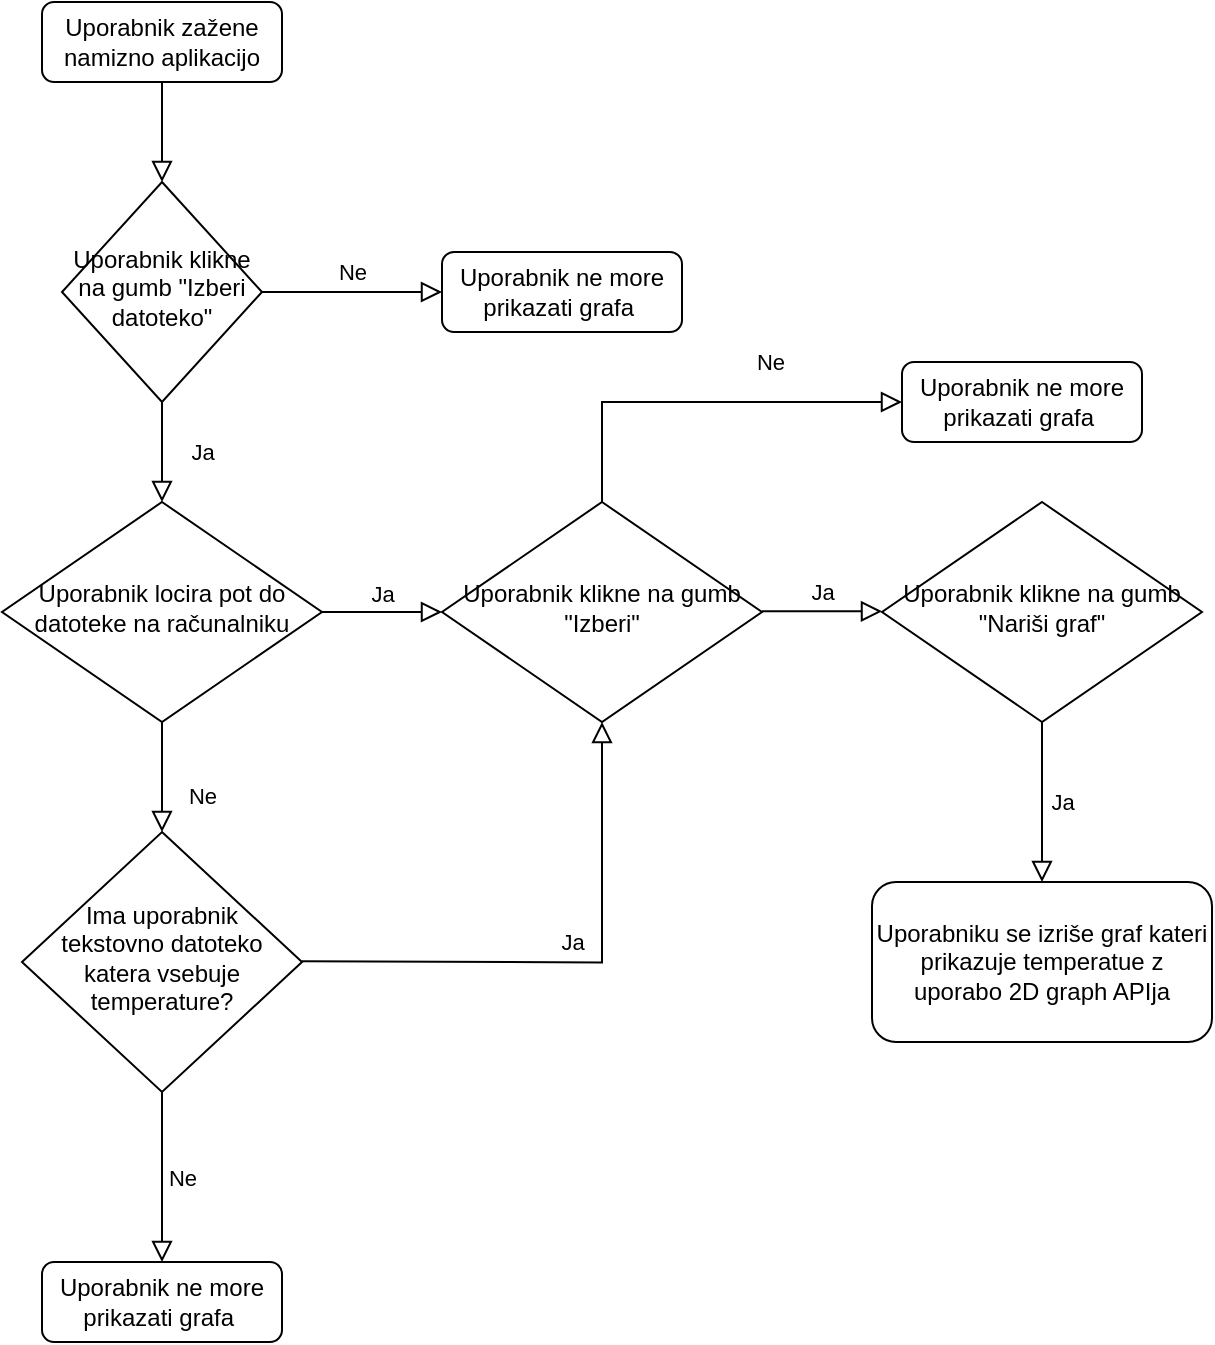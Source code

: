 <mxfile version="13.9.9" type="device"><diagram id="C5RBs43oDa-KdzZeNtuy" name="Page-1"><mxGraphModel dx="1086" dy="806" grid="1" gridSize="10" guides="1" tooltips="1" connect="1" arrows="1" fold="1" page="1" pageScale="1" pageWidth="827" pageHeight="1169" math="0" shadow="0"><root><mxCell id="WIyWlLk6GJQsqaUBKTNV-0"/><mxCell id="WIyWlLk6GJQsqaUBKTNV-1" parent="WIyWlLk6GJQsqaUBKTNV-0"/><mxCell id="WIyWlLk6GJQsqaUBKTNV-2" value="" style="rounded=0;html=1;jettySize=auto;orthogonalLoop=1;fontSize=11;endArrow=block;endFill=0;endSize=8;strokeWidth=1;shadow=0;labelBackgroundColor=none;edgeStyle=orthogonalEdgeStyle;" parent="WIyWlLk6GJQsqaUBKTNV-1" source="WIyWlLk6GJQsqaUBKTNV-3" target="WIyWlLk6GJQsqaUBKTNV-6" edge="1"><mxGeometry relative="1" as="geometry"/></mxCell><mxCell id="WIyWlLk6GJQsqaUBKTNV-3" value="Uporabnik zažene namizno aplikacijo" style="rounded=1;whiteSpace=wrap;html=1;fontSize=12;glass=0;strokeWidth=1;shadow=0;" parent="WIyWlLk6GJQsqaUBKTNV-1" vertex="1"><mxGeometry x="160" y="40" width="120" height="40" as="geometry"/></mxCell><mxCell id="WIyWlLk6GJQsqaUBKTNV-4" value="Ja" style="rounded=0;html=1;jettySize=auto;orthogonalLoop=1;fontSize=11;endArrow=block;endFill=0;endSize=8;strokeWidth=1;shadow=0;labelBackgroundColor=none;edgeStyle=orthogonalEdgeStyle;" parent="WIyWlLk6GJQsqaUBKTNV-1" source="WIyWlLk6GJQsqaUBKTNV-6" target="WIyWlLk6GJQsqaUBKTNV-10" edge="1"><mxGeometry y="20" relative="1" as="geometry"><mxPoint as="offset"/></mxGeometry></mxCell><mxCell id="WIyWlLk6GJQsqaUBKTNV-5" value="Ne" style="edgeStyle=orthogonalEdgeStyle;rounded=0;html=1;jettySize=auto;orthogonalLoop=1;fontSize=11;endArrow=block;endFill=0;endSize=8;strokeWidth=1;shadow=0;labelBackgroundColor=none;" parent="WIyWlLk6GJQsqaUBKTNV-1" source="WIyWlLk6GJQsqaUBKTNV-6" target="WIyWlLk6GJQsqaUBKTNV-7" edge="1"><mxGeometry y="10" relative="1" as="geometry"><mxPoint as="offset"/></mxGeometry></mxCell><mxCell id="WIyWlLk6GJQsqaUBKTNV-6" value="&lt;font style=&quot;font-size: 12px&quot;&gt;Uporabnik klikne na gumb &quot;Izberi datoteko&quot;&lt;/font&gt;" style="rhombus;whiteSpace=wrap;html=1;shadow=0;fontFamily=Helvetica;fontSize=12;align=center;strokeWidth=1;spacing=6;spacingTop=-4;" parent="WIyWlLk6GJQsqaUBKTNV-1" vertex="1"><mxGeometry x="170" y="130" width="100" height="110" as="geometry"/></mxCell><mxCell id="WIyWlLk6GJQsqaUBKTNV-7" value="Uporabnik ne more prikazati grafa&amp;nbsp;" style="rounded=1;whiteSpace=wrap;html=1;fontSize=12;glass=0;strokeWidth=1;shadow=0;" parent="WIyWlLk6GJQsqaUBKTNV-1" vertex="1"><mxGeometry x="360" y="165" width="120" height="40" as="geometry"/></mxCell><mxCell id="WIyWlLk6GJQsqaUBKTNV-8" value="Ne" style="rounded=0;html=1;jettySize=auto;orthogonalLoop=1;fontSize=11;endArrow=block;endFill=0;endSize=8;strokeWidth=1;shadow=0;labelBackgroundColor=none;edgeStyle=orthogonalEdgeStyle;entryX=0.5;entryY=0;entryDx=0;entryDy=0;" parent="WIyWlLk6GJQsqaUBKTNV-1" source="WIyWlLk6GJQsqaUBKTNV-10" target="nbp0oWWATHVI_kiUlSUt-0" edge="1"><mxGeometry x="0.333" y="20" relative="1" as="geometry"><mxPoint as="offset"/><mxPoint x="220" y="430" as="targetPoint"/></mxGeometry></mxCell><mxCell id="WIyWlLk6GJQsqaUBKTNV-9" value="Ja" style="edgeStyle=orthogonalEdgeStyle;rounded=0;html=1;jettySize=auto;orthogonalLoop=1;fontSize=11;endArrow=block;endFill=0;endSize=8;strokeWidth=1;shadow=0;labelBackgroundColor=none;" parent="WIyWlLk6GJQsqaUBKTNV-1" source="WIyWlLk6GJQsqaUBKTNV-10" edge="1"><mxGeometry y="10" relative="1" as="geometry"><mxPoint as="offset"/><mxPoint x="360" y="345" as="targetPoint"/></mxGeometry></mxCell><mxCell id="WIyWlLk6GJQsqaUBKTNV-10" value="Uporabnik locira pot do datoteke na računalniku" style="rhombus;whiteSpace=wrap;html=1;shadow=0;fontFamily=Helvetica;fontSize=12;align=center;strokeWidth=1;spacing=6;spacingTop=-4;" parent="WIyWlLk6GJQsqaUBKTNV-1" vertex="1"><mxGeometry x="140" y="290" width="160" height="110" as="geometry"/></mxCell><mxCell id="nbp0oWWATHVI_kiUlSUt-0" value="Ima uporabnik tekstovno datoteko katera vsebuje temperature?" style="rhombus;whiteSpace=wrap;html=1;shadow=0;fontFamily=Helvetica;fontSize=12;align=center;strokeWidth=1;spacing=6;spacingTop=-4;" vertex="1" parent="WIyWlLk6GJQsqaUBKTNV-1"><mxGeometry x="150" y="455" width="140" height="130" as="geometry"/></mxCell><mxCell id="nbp0oWWATHVI_kiUlSUt-1" value="Uporabnik klikne na gumb &quot;Izberi&quot;" style="rhombus;whiteSpace=wrap;html=1;shadow=0;fontFamily=Helvetica;fontSize=12;align=center;strokeWidth=1;spacing=6;spacingTop=-4;" vertex="1" parent="WIyWlLk6GJQsqaUBKTNV-1"><mxGeometry x="360" y="290" width="160" height="110" as="geometry"/></mxCell><mxCell id="nbp0oWWATHVI_kiUlSUt-3" value="Ja" style="edgeStyle=orthogonalEdgeStyle;rounded=0;html=1;jettySize=auto;orthogonalLoop=1;fontSize=11;endArrow=block;endFill=0;endSize=8;strokeWidth=1;shadow=0;labelBackgroundColor=none;entryX=0.5;entryY=1;entryDx=0;entryDy=0;" edge="1" parent="WIyWlLk6GJQsqaUBKTNV-1" target="nbp0oWWATHVI_kiUlSUt-1"><mxGeometry y="10" relative="1" as="geometry"><mxPoint as="offset"/><mxPoint x="290" y="519.66" as="sourcePoint"/><mxPoint x="350" y="519.66" as="targetPoint"/></mxGeometry></mxCell><mxCell id="nbp0oWWATHVI_kiUlSUt-5" value="Uporabnik ne more prikazati grafa&amp;nbsp;" style="rounded=1;whiteSpace=wrap;html=1;fontSize=12;glass=0;strokeWidth=1;shadow=0;" vertex="1" parent="WIyWlLk6GJQsqaUBKTNV-1"><mxGeometry x="160" y="670" width="120" height="40" as="geometry"/></mxCell><mxCell id="nbp0oWWATHVI_kiUlSUt-6" value="Ne" style="edgeStyle=orthogonalEdgeStyle;rounded=0;html=1;jettySize=auto;orthogonalLoop=1;fontSize=11;endArrow=block;endFill=0;endSize=8;strokeWidth=1;shadow=0;labelBackgroundColor=none;entryX=0.5;entryY=0;entryDx=0;entryDy=0;exitX=0.5;exitY=1;exitDx=0;exitDy=0;" edge="1" parent="WIyWlLk6GJQsqaUBKTNV-1" source="nbp0oWWATHVI_kiUlSUt-0" target="nbp0oWWATHVI_kiUlSUt-5"><mxGeometry y="10" relative="1" as="geometry"><mxPoint as="offset"/><mxPoint x="190" y="610.0" as="sourcePoint"/><mxPoint x="280" y="610.0" as="targetPoint"/></mxGeometry></mxCell><mxCell id="nbp0oWWATHVI_kiUlSUt-7" value="Uporabnik klikne na gumb &quot;Nariši graf&quot;" style="rhombus;whiteSpace=wrap;html=1;shadow=0;fontFamily=Helvetica;fontSize=12;align=center;strokeWidth=1;spacing=6;spacingTop=-4;" vertex="1" parent="WIyWlLk6GJQsqaUBKTNV-1"><mxGeometry x="580" y="290" width="160" height="110" as="geometry"/></mxCell><mxCell id="nbp0oWWATHVI_kiUlSUt-9" value="Ja" style="edgeStyle=orthogonalEdgeStyle;rounded=0;html=1;jettySize=auto;orthogonalLoop=1;fontSize=11;endArrow=block;endFill=0;endSize=8;strokeWidth=1;shadow=0;labelBackgroundColor=none;" edge="1" parent="WIyWlLk6GJQsqaUBKTNV-1"><mxGeometry y="10" relative="1" as="geometry"><mxPoint as="offset"/><mxPoint x="520" y="344.66" as="sourcePoint"/><mxPoint x="580" y="344.66" as="targetPoint"/></mxGeometry></mxCell><mxCell id="nbp0oWWATHVI_kiUlSUt-10" value="Ne" style="rounded=0;html=1;jettySize=auto;orthogonalLoop=1;fontSize=11;endArrow=block;endFill=0;endSize=8;strokeWidth=1;shadow=0;labelBackgroundColor=none;edgeStyle=orthogonalEdgeStyle;entryX=0;entryY=0.5;entryDx=0;entryDy=0;exitX=0.5;exitY=0;exitDx=0;exitDy=0;" edge="1" parent="WIyWlLk6GJQsqaUBKTNV-1" source="nbp0oWWATHVI_kiUlSUt-1" target="nbp0oWWATHVI_kiUlSUt-12"><mxGeometry x="0.333" y="20" relative="1" as="geometry"><mxPoint as="offset"/><mxPoint x="440" y="240" as="sourcePoint"/><mxPoint x="530" y="295.0" as="targetPoint"/></mxGeometry></mxCell><mxCell id="nbp0oWWATHVI_kiUlSUt-12" value="Uporabnik ne more prikazati grafa&amp;nbsp;" style="rounded=1;whiteSpace=wrap;html=1;fontSize=12;glass=0;strokeWidth=1;shadow=0;" vertex="1" parent="WIyWlLk6GJQsqaUBKTNV-1"><mxGeometry x="590" y="220" width="120" height="40" as="geometry"/></mxCell><mxCell id="nbp0oWWATHVI_kiUlSUt-13" value="Uporabniku se izriše graf kateri prikazuje temperatue z uporabo 2D graph APIja" style="rounded=1;whiteSpace=wrap;html=1;fontSize=12;glass=0;strokeWidth=1;shadow=0;" vertex="1" parent="WIyWlLk6GJQsqaUBKTNV-1"><mxGeometry x="575" y="480" width="170" height="80" as="geometry"/></mxCell><mxCell id="nbp0oWWATHVI_kiUlSUt-14" value="Ja" style="edgeStyle=orthogonalEdgeStyle;rounded=0;html=1;jettySize=auto;orthogonalLoop=1;fontSize=11;endArrow=block;endFill=0;endSize=8;strokeWidth=1;shadow=0;labelBackgroundColor=none;entryX=0.5;entryY=0;entryDx=0;entryDy=0;exitX=0.5;exitY=1;exitDx=0;exitDy=0;" edge="1" parent="WIyWlLk6GJQsqaUBKTNV-1" source="nbp0oWWATHVI_kiUlSUt-7" target="nbp0oWWATHVI_kiUlSUt-13"><mxGeometry y="10" relative="1" as="geometry"><mxPoint as="offset"/><mxPoint x="610" y="440.0" as="sourcePoint"/><mxPoint x="670" y="440.0" as="targetPoint"/></mxGeometry></mxCell></root></mxGraphModel></diagram></mxfile>